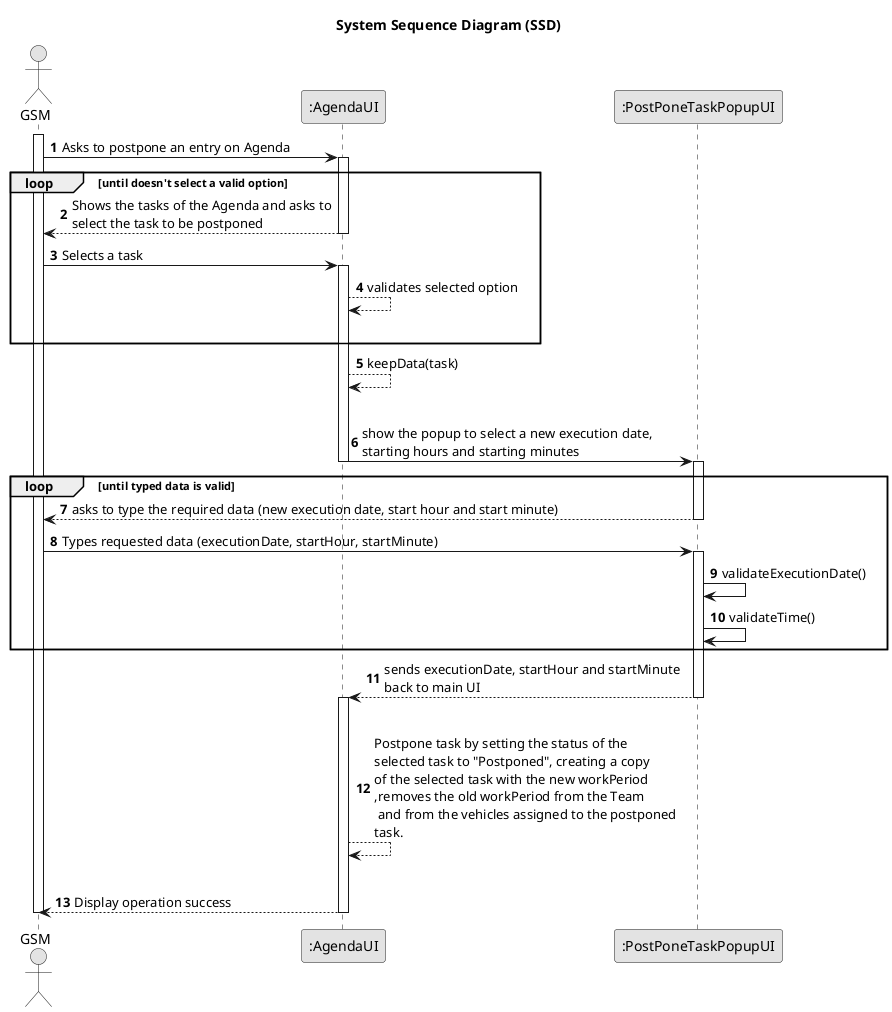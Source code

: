 @startuml
skinparam monochrome true
skinparam packageStyle rectangle
skinparam shadowing false

title System Sequence Diagram (SSD)

autonumber

actor "GSM" as GSM
participant ":AgendaUI" as UI
participant ":PostPoneTaskPopupUI" as Popup

activate GSM

    GSM -> UI : Asks to postpone an entry on Agenda

    activate UI
        loop until doesn't select a valid option
        UI --> GSM : Shows the tasks of the Agenda and asks to\nselect the task to be postponed
    deactivate UI

    GSM -> UI : Selects a task
    activate UI
    UI --> UI : validates selected option
        |||
        end

        UI --> UI : keepData(task)
        |||

        UI -> Popup : show the popup to select a new execution date,\nstarting hours and starting minutes
    deactivate UI

    activate Popup
loop until typed data is valid
        Popup --> GSM : asks to type the required data (new execution date, start hour and start minute)
    deactivate Popup

    GSM -> Popup : Types requested data (executionDate, startHour, startMinute)
    activate Popup

        Popup -> Popup : validateExecutionDate()
        Popup -> Popup : validateTime()
end loop
        Popup --> UI : sends executionDate, startHour and startMinute\nback to main UI
    deactivate Popup

    activate UI
        |||
        UI --> UI : Postpone task by setting the status of the\nselected task to "Postponed", creating a copy\nof the selected task with the new workPeriod\n,removes the old workPeriod from the Team\n and from the vehicles assigned to the postponed\ntask.
        |||
        UI --> GSM : Display operation success


    deactivate UI

deactivate GSM


@enduml